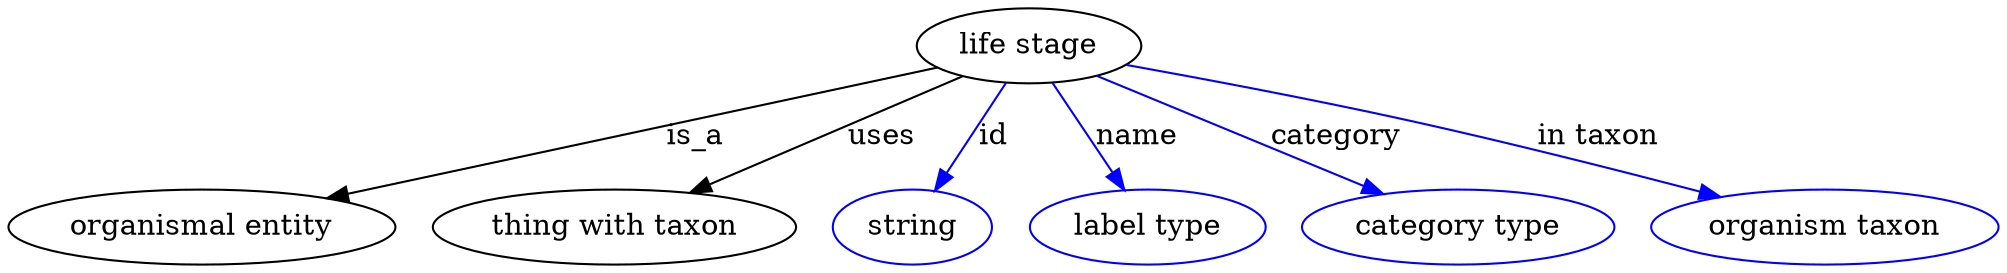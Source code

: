 digraph {
	graph [bb="0,0,773.44,123"];
	node [label="\N"];
	"life stage"	[height=0.5,
		label="life stage",
		pos="396.79,105",
		width=1.1916];
	"organismal entity"	[height=0.5,
		pos="72.794,18",
		width=2.022];
	"life stage" -> "organismal entity"	[label=is_a,
		lp="265.79,61.5",
		pos="e,120.88,31.616 361.5,94.742 306.04,80.192 197.91,51.824 130.87,34.236"];
	"thing with taxon"	[height=0.5,
		pos="232.79,18",
		width=1.9137];
	"life stage" -> "thing with taxon"	[label=uses,
		lp="336.79,61.5",
		pos="e,262.26,34.273 370.81,90.531 344.04,76.659 302.02,54.882 271.38,38.998"];
	id	[color=blue,
		height=0.5,
		label=string,
		pos="349.79,18",
		width=0.84854];
	"life stage" -> id	[color=blue,
		label=id,
		lp="382.29,61.5",
		pos="e,358.9,35.469 387.51,87.207 380.77,75.021 371.53,58.318 363.89,44.491",
		style=solid];
	name	[color=blue,
		height=0.5,
		label="label type",
		pos="443.79,18",
		width=1.2638];
	"life stage" -> name	[color=blue,
		label=name,
		lp="439.29,61.5",
		pos="e,434.53,35.758 406.08,87.207 412.77,75.099 421.93,58.533 429.55,44.759",
		style=solid];
	category	[color=blue,
		height=0.5,
		label="category type",
		pos="565.79,18",
		width=1.6249];
	"life stage" -> category	[color=blue,
		label=category,
		lp="515.29,61.5",
		pos="e,536.45,33.757 423.2,90.719 451.17,76.652 495.59,54.309 527.42,38.299",
		style=solid];
	"in taxon"	[color=blue,
		height=0.5,
		label="organism taxon",
		pos="707.79,18",
		width=1.8234];
	"life stage" -> "in taxon"	[color=blue,
		label="in taxon",
		lp="616.29,61.5",
		pos="e,666.96,32.105 433.85,95.752 463.45,89.01 505.94,78.992 542.79,69 581.41,58.53 624.69,45.362 657.23,35.167",
		style=solid];
}
